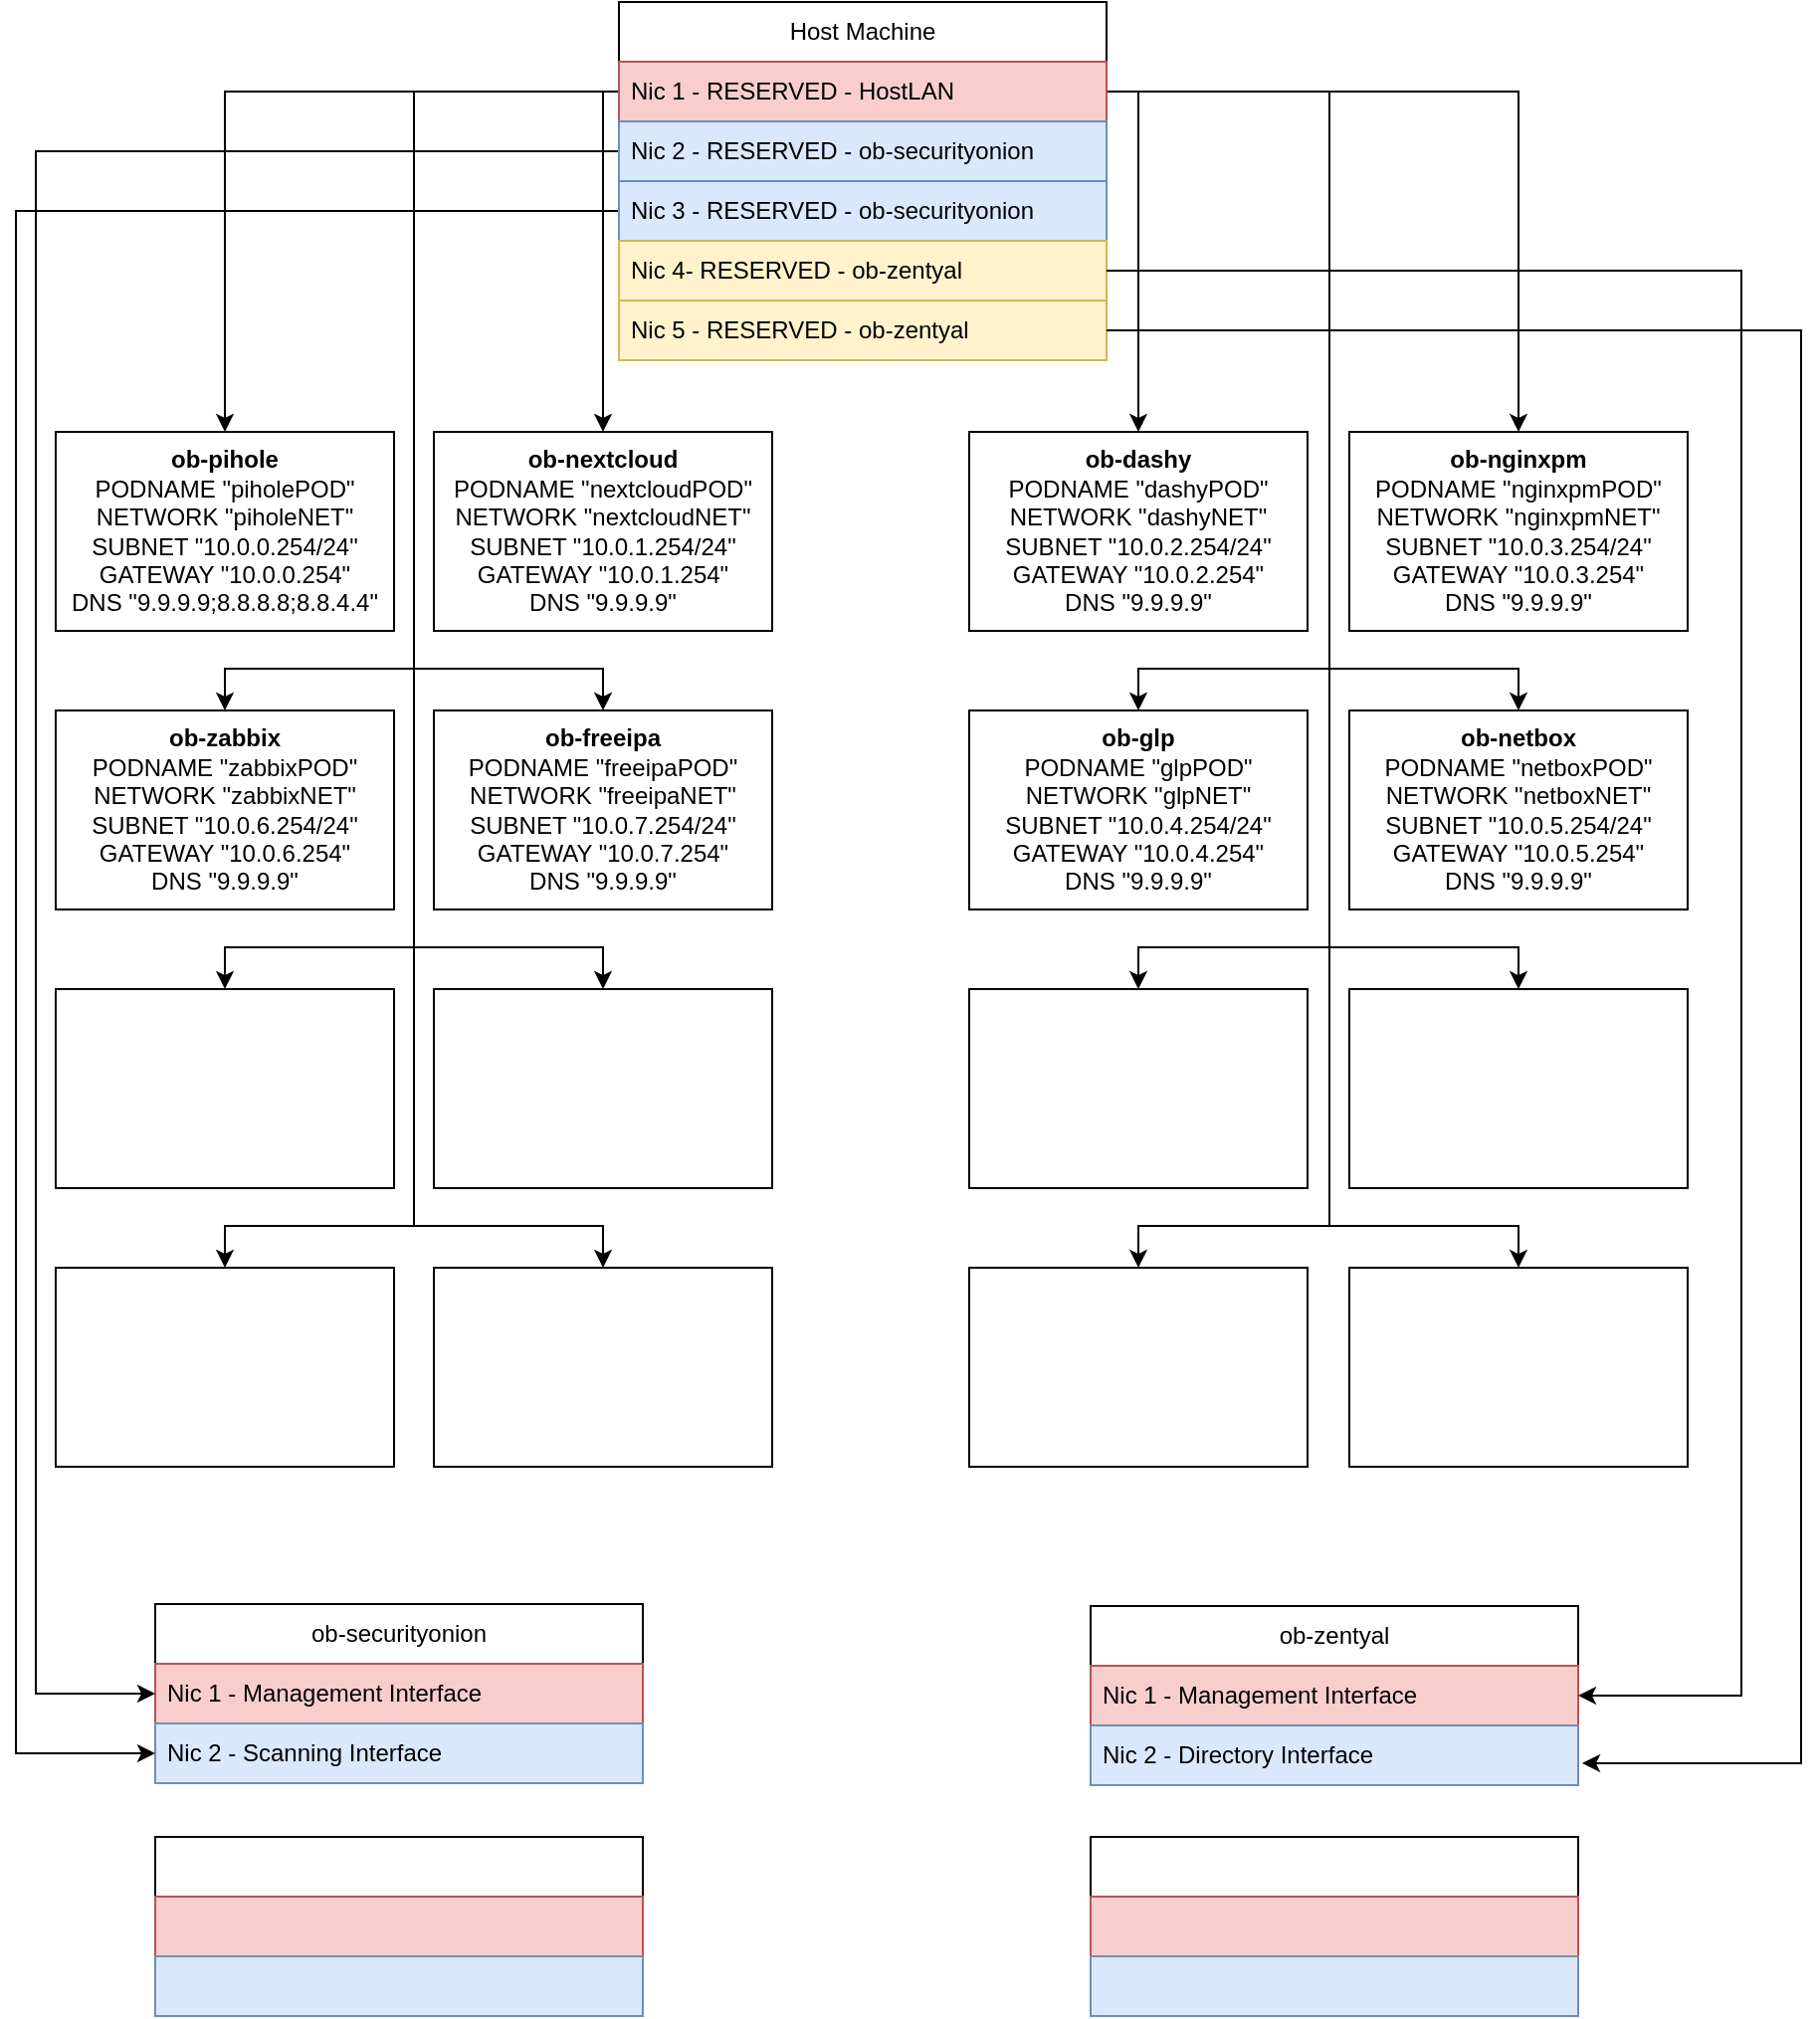 <mxfile version="20.8.16" type="device"><diagram name="Page-1" id="Jnxh2rl1_1ZgkvoqLWpw"><mxGraphModel dx="704" dy="448" grid="1" gridSize="10" guides="1" tooltips="1" connect="1" arrows="1" fold="1" page="1" pageScale="1" pageWidth="1000" pageHeight="1100" math="0" shadow="0"><root><mxCell id="0"/><mxCell id="1" parent="0"/><mxCell id="eLSuxzf2FG4Z0mpcraYO-6" value="&lt;b&gt;ob-pihole&lt;/b&gt;&lt;br&gt;PODNAME &quot;piholePOD&quot;&lt;br&gt;NETWORK &quot;piholeNET&quot;&lt;br&gt;SUBNET &quot;10.0.0.254/24&quot;&lt;br&gt;GATEWAY &quot;10.0.0.254&quot;&lt;br&gt;DNS &quot;9.9.9.9;8.8.8.8;8.8.4.4&quot;" style="rounded=0;whiteSpace=wrap;html=1;" vertex="1" parent="1"><mxGeometry x="93" y="221" width="170" height="100" as="geometry"/></mxCell><mxCell id="eLSuxzf2FG4Z0mpcraYO-7" style="edgeStyle=orthogonalEdgeStyle;rounded=0;orthogonalLoop=1;jettySize=auto;html=1;entryX=0.5;entryY=0;entryDx=0;entryDy=0;" edge="1" parent="1" source="eLSuxzf2FG4Z0mpcraYO-2" target="eLSuxzf2FG4Z0mpcraYO-6"><mxGeometry relative="1" as="geometry"><Array as="points"><mxPoint x="498" y="50"/><mxPoint x="178" y="50"/></Array></mxGeometry></mxCell><mxCell id="eLSuxzf2FG4Z0mpcraYO-8" value="&lt;b&gt;ob-nextcloud&lt;/b&gt;&lt;br&gt;PODNAME &quot;nextcloudPOD&quot;&lt;br&gt;NETWORK &quot;nextcloudNET&quot;&lt;br&gt;SUBNET &quot;10.0.1.254/24&quot;&lt;br&gt;GATEWAY &quot;10.0.1.254&quot;&lt;br&gt;DNS &quot;9.9.9.9&quot;" style="rounded=0;whiteSpace=wrap;html=1;" vertex="1" parent="1"><mxGeometry x="283" y="221" width="170" height="100" as="geometry"/></mxCell><mxCell id="eLSuxzf2FG4Z0mpcraYO-10" value="&lt;b&gt;ob-dashy&lt;/b&gt;&lt;br&gt;PODNAME &quot;dashyPOD&quot;&lt;br&gt;NETWORK &quot;dashyNET&quot;&lt;br&gt;SUBNET &quot;10.0.2.254/24&quot;&lt;br&gt;GATEWAY &quot;10.0.2.254&quot;&lt;br&gt;DNS &quot;9.9.9.9&quot;" style="rounded=0;whiteSpace=wrap;html=1;" vertex="1" parent="1"><mxGeometry x="552" y="221" width="170" height="100" as="geometry"/></mxCell><mxCell id="eLSuxzf2FG4Z0mpcraYO-12" value="&lt;b&gt;ob-nginxpm&lt;/b&gt;&lt;br&gt;PODNAME &quot;nginxpmPOD&quot;&lt;br&gt;NETWORK &quot;nginxpmNET&quot;&lt;br&gt;SUBNET &quot;10.0.3.254/24&quot;&lt;br&gt;GATEWAY &quot;10.0.3.254&quot;&lt;br&gt;DNS &quot;9.9.9.9&quot;" style="rounded=0;whiteSpace=wrap;html=1;" vertex="1" parent="1"><mxGeometry x="743" y="221" width="170" height="100" as="geometry"/></mxCell><mxCell id="eLSuxzf2FG4Z0mpcraYO-13" style="edgeStyle=orthogonalEdgeStyle;rounded=0;orthogonalLoop=1;jettySize=auto;html=1;entryX=0.5;entryY=0;entryDx=0;entryDy=0;" edge="1" parent="1" source="eLSuxzf2FG4Z0mpcraYO-2" target="eLSuxzf2FG4Z0mpcraYO-12"><mxGeometry relative="1" as="geometry"><Array as="points"><mxPoint x="498" y="50"/><mxPoint x="828" y="50"/></Array></mxGeometry></mxCell><mxCell id="eLSuxzf2FG4Z0mpcraYO-14" value="&lt;b&gt;ob-glp&lt;/b&gt;&lt;br&gt;PODNAME &quot;glpPOD&quot;&lt;br&gt;NETWORK &quot;glpNET&quot;&lt;br&gt;SUBNET &quot;10.0.4.254/24&quot;&lt;br&gt;GATEWAY &quot;10.0.4.254&quot;&lt;br&gt;DNS &quot;9.9.9.9&quot;" style="rounded=0;whiteSpace=wrap;html=1;" vertex="1" parent="1"><mxGeometry x="552" y="361" width="170" height="100" as="geometry"/></mxCell><mxCell id="eLSuxzf2FG4Z0mpcraYO-16" style="edgeStyle=orthogonalEdgeStyle;rounded=0;orthogonalLoop=1;jettySize=auto;html=1;entryX=0.5;entryY=0;entryDx=0;entryDy=0;" edge="1" parent="1" source="eLSuxzf2FG4Z0mpcraYO-2" target="eLSuxzf2FG4Z0mpcraYO-8"><mxGeometry relative="1" as="geometry"><Array as="points"><mxPoint x="368" y="50"/></Array></mxGeometry></mxCell><mxCell id="eLSuxzf2FG4Z0mpcraYO-20" style="edgeStyle=orthogonalEdgeStyle;rounded=0;orthogonalLoop=1;jettySize=auto;html=1;entryX=0.5;entryY=0;entryDx=0;entryDy=0;" edge="1" parent="1" source="eLSuxzf2FG4Z0mpcraYO-2" target="eLSuxzf2FG4Z0mpcraYO-14"><mxGeometry relative="1" as="geometry"><Array as="points"><mxPoint x="733" y="50"/><mxPoint x="733" y="340"/><mxPoint x="637" y="340"/></Array></mxGeometry></mxCell><mxCell id="eLSuxzf2FG4Z0mpcraYO-21" value="&lt;b&gt;ob-netbox&lt;/b&gt;&lt;br&gt;PODNAME &quot;netboxPOD&quot;&lt;br&gt;NETWORK &quot;netboxNET&quot;&lt;br&gt;SUBNET &quot;10.0.5.254/24&quot;&lt;br&gt;GATEWAY &quot;10.0.5.254&quot;&lt;br&gt;DNS &quot;9.9.9.9&quot;" style="rounded=0;whiteSpace=wrap;html=1;" vertex="1" parent="1"><mxGeometry x="743" y="361" width="170" height="100" as="geometry"/></mxCell><mxCell id="eLSuxzf2FG4Z0mpcraYO-22" style="edgeStyle=orthogonalEdgeStyle;rounded=0;orthogonalLoop=1;jettySize=auto;html=1;entryX=0.5;entryY=0;entryDx=0;entryDy=0;" edge="1" parent="1" source="eLSuxzf2FG4Z0mpcraYO-2" target="eLSuxzf2FG4Z0mpcraYO-21"><mxGeometry relative="1" as="geometry"><Array as="points"><mxPoint x="733" y="50"/><mxPoint x="733" y="340"/><mxPoint x="828" y="340"/></Array></mxGeometry></mxCell><mxCell id="eLSuxzf2FG4Z0mpcraYO-23" value="&lt;b&gt;ob-zabbix&lt;/b&gt;&lt;br&gt;PODNAME &quot;zabbixPOD&quot;&lt;br&gt;NETWORK &quot;zabbixNET&quot;&lt;br&gt;SUBNET &quot;10.0.6.254/24&quot;&lt;br&gt;GATEWAY &quot;10.0.6.254&quot;&lt;br&gt;DNS &quot;9.9.9.9&quot;" style="rounded=0;whiteSpace=wrap;html=1;" vertex="1" parent="1"><mxGeometry x="93" y="361" width="170" height="100" as="geometry"/></mxCell><mxCell id="eLSuxzf2FG4Z0mpcraYO-24" style="edgeStyle=orthogonalEdgeStyle;rounded=0;orthogonalLoop=1;jettySize=auto;html=1;entryX=0.5;entryY=0;entryDx=0;entryDy=0;" edge="1" parent="1" source="eLSuxzf2FG4Z0mpcraYO-2" target="eLSuxzf2FG4Z0mpcraYO-23"><mxGeometry relative="1" as="geometry"><Array as="points"><mxPoint x="273" y="50"/><mxPoint x="273" y="340"/><mxPoint x="178" y="340"/></Array></mxGeometry></mxCell><mxCell id="eLSuxzf2FG4Z0mpcraYO-25" value="&lt;b&gt;ob-freeipa&lt;/b&gt;&lt;br&gt;PODNAME &quot;freeipaPOD&quot;&lt;br&gt;NETWORK &quot;freeipaNET&quot;&lt;br&gt;SUBNET &quot;10.0.7.254/24&quot;&lt;br&gt;GATEWAY &quot;10.0.7.254&quot;&lt;br&gt;DNS &quot;9.9.9.9&quot;" style="rounded=0;whiteSpace=wrap;html=1;" vertex="1" parent="1"><mxGeometry x="283" y="361" width="170" height="100" as="geometry"/></mxCell><mxCell id="eLSuxzf2FG4Z0mpcraYO-26" style="edgeStyle=orthogonalEdgeStyle;rounded=0;orthogonalLoop=1;jettySize=auto;html=1;entryX=0.5;entryY=0;entryDx=0;entryDy=0;" edge="1" parent="1" source="eLSuxzf2FG4Z0mpcraYO-2" target="eLSuxzf2FG4Z0mpcraYO-25"><mxGeometry relative="1" as="geometry"><Array as="points"><mxPoint x="273" y="50"/><mxPoint x="273" y="340"/><mxPoint x="368" y="340"/></Array></mxGeometry></mxCell><mxCell id="eLSuxzf2FG4Z0mpcraYO-27" value="ob-securityonion" style="swimlane;fontStyle=0;childLayout=stackLayout;horizontal=1;startSize=30;horizontalStack=0;resizeParent=1;resizeParentMax=0;resizeLast=0;collapsible=1;marginBottom=0;whiteSpace=wrap;html=1;swimlaneFillColor=none;" vertex="1" parent="1"><mxGeometry x="143" y="810" width="245" height="90" as="geometry"><mxRectangle x="355" y="80" width="110" height="30" as="alternateBounds"/></mxGeometry></mxCell><mxCell id="eLSuxzf2FG4Z0mpcraYO-28" value="Nic 1 - Management Interface" style="text;strokeColor=#b85450;fillColor=#f8cecc;align=left;verticalAlign=middle;spacingLeft=4;spacingRight=4;overflow=hidden;points=[[0,0.5],[1,0.5]];portConstraint=eastwest;rotatable=0;whiteSpace=wrap;html=1;" vertex="1" parent="eLSuxzf2FG4Z0mpcraYO-27"><mxGeometry y="30" width="245" height="30" as="geometry"/></mxCell><mxCell id="eLSuxzf2FG4Z0mpcraYO-29" value="Nic 2 - Scanning Interface" style="text;strokeColor=#6c8ebf;fillColor=#dae8fc;align=left;verticalAlign=middle;spacingLeft=4;spacingRight=4;overflow=hidden;points=[[0,0.5],[1,0.5]];portConstraint=eastwest;rotatable=0;whiteSpace=wrap;html=1;" vertex="1" parent="eLSuxzf2FG4Z0mpcraYO-27"><mxGeometry y="60" width="245" height="30" as="geometry"/></mxCell><mxCell id="eLSuxzf2FG4Z0mpcraYO-31" value="" style="rounded=0;whiteSpace=wrap;html=1;" vertex="1" parent="1"><mxGeometry x="93" y="501" width="170" height="100" as="geometry"/></mxCell><mxCell id="eLSuxzf2FG4Z0mpcraYO-32" value="" style="rounded=0;whiteSpace=wrap;html=1;" vertex="1" parent="1"><mxGeometry x="283" y="501" width="170" height="100" as="geometry"/></mxCell><mxCell id="eLSuxzf2FG4Z0mpcraYO-33" value="" style="rounded=0;whiteSpace=wrap;html=1;" vertex="1" parent="1"><mxGeometry x="552" y="501" width="170" height="100" as="geometry"/></mxCell><mxCell id="eLSuxzf2FG4Z0mpcraYO-34" value="" style="rounded=0;whiteSpace=wrap;html=1;" vertex="1" parent="1"><mxGeometry x="743" y="501" width="170" height="100" as="geometry"/></mxCell><mxCell id="eLSuxzf2FG4Z0mpcraYO-35" value="" style="rounded=0;whiteSpace=wrap;html=1;" vertex="1" parent="1"><mxGeometry x="552" y="641" width="170" height="100" as="geometry"/></mxCell><mxCell id="eLSuxzf2FG4Z0mpcraYO-36" value="" style="rounded=0;whiteSpace=wrap;html=1;" vertex="1" parent="1"><mxGeometry x="743" y="641" width="170" height="100" as="geometry"/></mxCell><mxCell id="eLSuxzf2FG4Z0mpcraYO-37" value="" style="rounded=0;whiteSpace=wrap;html=1;" vertex="1" parent="1"><mxGeometry x="93" y="641" width="170" height="100" as="geometry"/></mxCell><mxCell id="eLSuxzf2FG4Z0mpcraYO-38" value="" style="rounded=0;whiteSpace=wrap;html=1;" vertex="1" parent="1"><mxGeometry x="283" y="641" width="170" height="100" as="geometry"/></mxCell><mxCell id="eLSuxzf2FG4Z0mpcraYO-39" style="edgeStyle=orthogonalEdgeStyle;rounded=0;orthogonalLoop=1;jettySize=auto;html=1;entryX=0.5;entryY=0;entryDx=0;entryDy=0;" edge="1" parent="1" source="eLSuxzf2FG4Z0mpcraYO-2" target="eLSuxzf2FG4Z0mpcraYO-31"><mxGeometry relative="1" as="geometry"><Array as="points"><mxPoint x="273" y="50"/><mxPoint x="273" y="480"/><mxPoint x="178" y="480"/></Array></mxGeometry></mxCell><mxCell id="eLSuxzf2FG4Z0mpcraYO-40" style="edgeStyle=orthogonalEdgeStyle;rounded=0;orthogonalLoop=1;jettySize=auto;html=1;entryX=0.5;entryY=0;entryDx=0;entryDy=0;" edge="1" parent="1" source="eLSuxzf2FG4Z0mpcraYO-2" target="eLSuxzf2FG4Z0mpcraYO-32"><mxGeometry relative="1" as="geometry"><Array as="points"><mxPoint x="273" y="50"/><mxPoint x="273" y="480"/><mxPoint x="368" y="480"/></Array></mxGeometry></mxCell><mxCell id="eLSuxzf2FG4Z0mpcraYO-41" style="edgeStyle=orthogonalEdgeStyle;rounded=0;orthogonalLoop=1;jettySize=auto;html=1;entryX=0.5;entryY=0;entryDx=0;entryDy=0;" edge="1" parent="1" source="eLSuxzf2FG4Z0mpcraYO-2" target="eLSuxzf2FG4Z0mpcraYO-37"><mxGeometry relative="1" as="geometry"><Array as="points"><mxPoint x="273" y="50"/><mxPoint x="273" y="620"/><mxPoint x="178" y="620"/></Array></mxGeometry></mxCell><mxCell id="eLSuxzf2FG4Z0mpcraYO-42" style="edgeStyle=orthogonalEdgeStyle;rounded=0;orthogonalLoop=1;jettySize=auto;html=1;entryX=0.5;entryY=0;entryDx=0;entryDy=0;" edge="1" parent="1" source="eLSuxzf2FG4Z0mpcraYO-2" target="eLSuxzf2FG4Z0mpcraYO-38"><mxGeometry relative="1" as="geometry"><Array as="points"><mxPoint x="273" y="50"/><mxPoint x="273" y="620"/><mxPoint x="368" y="620"/></Array></mxGeometry></mxCell><mxCell id="eLSuxzf2FG4Z0mpcraYO-43" style="edgeStyle=orthogonalEdgeStyle;rounded=0;orthogonalLoop=1;jettySize=auto;html=1;entryX=0.5;entryY=0;entryDx=0;entryDy=0;" edge="1" parent="1" source="eLSuxzf2FG4Z0mpcraYO-2" target="eLSuxzf2FG4Z0mpcraYO-10"><mxGeometry relative="1" as="geometry"><Array as="points"><mxPoint x="637" y="50"/></Array></mxGeometry></mxCell><mxCell id="eLSuxzf2FG4Z0mpcraYO-44" style="edgeStyle=orthogonalEdgeStyle;rounded=0;orthogonalLoop=1;jettySize=auto;html=1;entryX=0.5;entryY=0;entryDx=0;entryDy=0;" edge="1" parent="1" source="eLSuxzf2FG4Z0mpcraYO-2" target="eLSuxzf2FG4Z0mpcraYO-33"><mxGeometry relative="1" as="geometry"><Array as="points"><mxPoint x="733" y="50"/><mxPoint x="733" y="480"/><mxPoint x="637" y="480"/></Array></mxGeometry></mxCell><mxCell id="eLSuxzf2FG4Z0mpcraYO-45" style="edgeStyle=orthogonalEdgeStyle;rounded=0;orthogonalLoop=1;jettySize=auto;html=1;entryX=0.5;entryY=0;entryDx=0;entryDy=0;" edge="1" parent="1" source="eLSuxzf2FG4Z0mpcraYO-2" target="eLSuxzf2FG4Z0mpcraYO-34"><mxGeometry relative="1" as="geometry"><Array as="points"><mxPoint x="733" y="50"/><mxPoint x="733" y="480"/><mxPoint x="828" y="480"/></Array></mxGeometry></mxCell><mxCell id="eLSuxzf2FG4Z0mpcraYO-46" style="edgeStyle=orthogonalEdgeStyle;rounded=0;orthogonalLoop=1;jettySize=auto;html=1;entryX=0.5;entryY=0;entryDx=0;entryDy=0;" edge="1" parent="1" source="eLSuxzf2FG4Z0mpcraYO-2" target="eLSuxzf2FG4Z0mpcraYO-35"><mxGeometry relative="1" as="geometry"><Array as="points"><mxPoint x="733" y="50"/><mxPoint x="733" y="620"/><mxPoint x="637" y="620"/></Array></mxGeometry></mxCell><mxCell id="eLSuxzf2FG4Z0mpcraYO-47" style="edgeStyle=orthogonalEdgeStyle;rounded=0;orthogonalLoop=1;jettySize=auto;html=1;entryX=0.5;entryY=0;entryDx=0;entryDy=0;" edge="1" parent="1" source="eLSuxzf2FG4Z0mpcraYO-2" target="eLSuxzf2FG4Z0mpcraYO-36"><mxGeometry relative="1" as="geometry"><Array as="points"><mxPoint x="733" y="50"/><mxPoint x="733" y="620"/><mxPoint x="828" y="620"/></Array></mxGeometry></mxCell><mxCell id="eLSuxzf2FG4Z0mpcraYO-50" style="edgeStyle=orthogonalEdgeStyle;rounded=0;orthogonalLoop=1;jettySize=auto;html=1;entryX=0;entryY=0.5;entryDx=0;entryDy=0;" edge="1" parent="1" target="eLSuxzf2FG4Z0mpcraYO-28"><mxGeometry relative="1" as="geometry"><mxPoint x="410" y="50" as="sourcePoint"/><Array as="points"><mxPoint x="499" y="50"/><mxPoint x="499" y="80"/><mxPoint x="83" y="80"/><mxPoint x="83" y="855"/></Array></mxGeometry></mxCell><mxCell id="eLSuxzf2FG4Z0mpcraYO-51" style="edgeStyle=orthogonalEdgeStyle;rounded=0;orthogonalLoop=1;jettySize=auto;html=1;entryX=0;entryY=0.5;entryDx=0;entryDy=0;" edge="1" parent="1" source="eLSuxzf2FG4Z0mpcraYO-4" target="eLSuxzf2FG4Z0mpcraYO-29"><mxGeometry relative="1" as="geometry"><Array as="points"><mxPoint x="73" y="110"/><mxPoint x="73" y="885"/><mxPoint x="143" y="885"/></Array></mxGeometry></mxCell><mxCell id="eLSuxzf2FG4Z0mpcraYO-52" value="ob-zentyal" style="swimlane;fontStyle=0;childLayout=stackLayout;horizontal=1;startSize=30;horizontalStack=0;resizeParent=1;resizeParentMax=0;resizeLast=0;collapsible=1;marginBottom=0;whiteSpace=wrap;html=1;swimlaneFillColor=none;" vertex="1" parent="1"><mxGeometry x="613" y="811" width="245" height="90" as="geometry"><mxRectangle x="355" y="80" width="110" height="30" as="alternateBounds"/></mxGeometry></mxCell><mxCell id="eLSuxzf2FG4Z0mpcraYO-53" value="Nic 1 - Management Interface" style="text;strokeColor=#b85450;fillColor=#f8cecc;align=left;verticalAlign=middle;spacingLeft=4;spacingRight=4;overflow=hidden;points=[[0,0.5],[1,0.5]];portConstraint=eastwest;rotatable=0;whiteSpace=wrap;html=1;" vertex="1" parent="eLSuxzf2FG4Z0mpcraYO-52"><mxGeometry y="30" width="245" height="30" as="geometry"/></mxCell><mxCell id="eLSuxzf2FG4Z0mpcraYO-54" value="Nic 2 - Directory Interface" style="text;strokeColor=#6c8ebf;fillColor=#dae8fc;align=left;verticalAlign=middle;spacingLeft=4;spacingRight=4;overflow=hidden;points=[[0,0.5],[1,0.5]];portConstraint=eastwest;rotatable=0;whiteSpace=wrap;html=1;" vertex="1" parent="eLSuxzf2FG4Z0mpcraYO-52"><mxGeometry y="60" width="245" height="30" as="geometry"/></mxCell><mxCell id="eLSuxzf2FG4Z0mpcraYO-57" value="" style="swimlane;fontStyle=0;childLayout=stackLayout;horizontal=1;startSize=30;horizontalStack=0;resizeParent=1;resizeParentMax=0;resizeLast=0;collapsible=1;marginBottom=0;whiteSpace=wrap;html=1;swimlaneFillColor=none;" vertex="1" parent="1"><mxGeometry x="143" y="927" width="245" height="90" as="geometry"><mxRectangle x="355" y="80" width="110" height="30" as="alternateBounds"/></mxGeometry></mxCell><mxCell id="eLSuxzf2FG4Z0mpcraYO-58" value="" style="text;strokeColor=#b85450;fillColor=#f8cecc;align=left;verticalAlign=middle;spacingLeft=4;spacingRight=4;overflow=hidden;points=[[0,0.5],[1,0.5]];portConstraint=eastwest;rotatable=0;whiteSpace=wrap;html=1;" vertex="1" parent="eLSuxzf2FG4Z0mpcraYO-57"><mxGeometry y="30" width="245" height="30" as="geometry"/></mxCell><mxCell id="eLSuxzf2FG4Z0mpcraYO-59" value="" style="text;strokeColor=#6c8ebf;fillColor=#dae8fc;align=left;verticalAlign=middle;spacingLeft=4;spacingRight=4;overflow=hidden;points=[[0,0.5],[1,0.5]];portConstraint=eastwest;rotatable=0;whiteSpace=wrap;html=1;" vertex="1" parent="eLSuxzf2FG4Z0mpcraYO-57"><mxGeometry y="60" width="245" height="30" as="geometry"/></mxCell><mxCell id="eLSuxzf2FG4Z0mpcraYO-60" value="" style="swimlane;fontStyle=0;childLayout=stackLayout;horizontal=1;startSize=30;horizontalStack=0;resizeParent=1;resizeParentMax=0;resizeLast=0;collapsible=1;marginBottom=0;whiteSpace=wrap;html=1;swimlaneFillColor=none;" vertex="1" parent="1"><mxGeometry x="613" y="927" width="245" height="90" as="geometry"><mxRectangle x="355" y="80" width="110" height="30" as="alternateBounds"/></mxGeometry></mxCell><mxCell id="eLSuxzf2FG4Z0mpcraYO-61" value="" style="text;strokeColor=#b85450;fillColor=#f8cecc;align=left;verticalAlign=middle;spacingLeft=4;spacingRight=4;overflow=hidden;points=[[0,0.5],[1,0.5]];portConstraint=eastwest;rotatable=0;whiteSpace=wrap;html=1;" vertex="1" parent="eLSuxzf2FG4Z0mpcraYO-60"><mxGeometry y="30" width="245" height="30" as="geometry"/></mxCell><mxCell id="eLSuxzf2FG4Z0mpcraYO-62" value="" style="text;strokeColor=#6c8ebf;fillColor=#dae8fc;align=left;verticalAlign=middle;spacingLeft=4;spacingRight=4;overflow=hidden;points=[[0,0.5],[1,0.5]];portConstraint=eastwest;rotatable=0;whiteSpace=wrap;html=1;" vertex="1" parent="eLSuxzf2FG4Z0mpcraYO-60"><mxGeometry y="60" width="245" height="30" as="geometry"/></mxCell><mxCell id="eLSuxzf2FG4Z0mpcraYO-1" value="Host Machine" style="swimlane;fontStyle=0;childLayout=stackLayout;horizontal=1;startSize=30;horizontalStack=0;resizeParent=1;resizeParentMax=0;resizeLast=0;collapsible=1;marginBottom=0;whiteSpace=wrap;html=1;swimlaneFillColor=none;" vertex="1" parent="1"><mxGeometry x="376" y="5" width="245" height="180" as="geometry"><mxRectangle x="303" y="50" width="110" height="30" as="alternateBounds"/></mxGeometry></mxCell><mxCell id="eLSuxzf2FG4Z0mpcraYO-2" value="Nic 1 - RESERVED - HostLAN" style="text;strokeColor=#b85450;fillColor=#f8cecc;align=left;verticalAlign=middle;spacingLeft=4;spacingRight=4;overflow=hidden;points=[[0,0.5],[1,0.5]];portConstraint=eastwest;rotatable=0;whiteSpace=wrap;html=1;" vertex="1" parent="eLSuxzf2FG4Z0mpcraYO-1"><mxGeometry y="30" width="245" height="30" as="geometry"/></mxCell><mxCell id="eLSuxzf2FG4Z0mpcraYO-3" value="Nic 2 - RESERVED - ob-securityonion" style="text;strokeColor=#6c8ebf;fillColor=#dae8fc;align=left;verticalAlign=middle;spacingLeft=4;spacingRight=4;overflow=hidden;points=[[0,0.5],[1,0.5]];portConstraint=eastwest;rotatable=0;whiteSpace=wrap;html=1;" vertex="1" parent="eLSuxzf2FG4Z0mpcraYO-1"><mxGeometry y="60" width="245" height="30" as="geometry"/></mxCell><mxCell id="eLSuxzf2FG4Z0mpcraYO-4" value="Nic 3 - RESERVED - ob-securityonion" style="text;strokeColor=#6c8ebf;fillColor=#dae8fc;align=left;verticalAlign=middle;spacingLeft=4;spacingRight=4;overflow=hidden;points=[[0,0.5],[1,0.5]];portConstraint=eastwest;rotatable=0;whiteSpace=wrap;html=1;" vertex="1" parent="eLSuxzf2FG4Z0mpcraYO-1"><mxGeometry y="90" width="245" height="30" as="geometry"/></mxCell><mxCell id="eLSuxzf2FG4Z0mpcraYO-55" value="Nic 4- RESERVED - ob-zentyal" style="text;strokeColor=#d6b656;fillColor=#fff2cc;align=left;verticalAlign=middle;spacingLeft=4;spacingRight=4;overflow=hidden;points=[[0,0.5],[1,0.5]];portConstraint=eastwest;rotatable=0;whiteSpace=wrap;html=1;" vertex="1" parent="eLSuxzf2FG4Z0mpcraYO-1"><mxGeometry y="120" width="245" height="30" as="geometry"/></mxCell><mxCell id="eLSuxzf2FG4Z0mpcraYO-56" value="Nic 5 - RESERVED - ob-zentyal" style="text;strokeColor=#d6b656;fillColor=#fff2cc;align=left;verticalAlign=middle;spacingLeft=4;spacingRight=4;overflow=hidden;points=[[0,0.5],[1,0.5]];portConstraint=eastwest;rotatable=0;whiteSpace=wrap;html=1;" vertex="1" parent="eLSuxzf2FG4Z0mpcraYO-1"><mxGeometry y="150" width="245" height="30" as="geometry"/></mxCell><mxCell id="eLSuxzf2FG4Z0mpcraYO-63" style="edgeStyle=orthogonalEdgeStyle;rounded=0;orthogonalLoop=1;jettySize=auto;html=1;entryX=1;entryY=0.5;entryDx=0;entryDy=0;" edge="1" parent="1" source="eLSuxzf2FG4Z0mpcraYO-55" target="eLSuxzf2FG4Z0mpcraYO-52"><mxGeometry relative="1" as="geometry"><Array as="points"><mxPoint x="940" y="140"/><mxPoint x="940" y="856"/></Array></mxGeometry></mxCell><mxCell id="eLSuxzf2FG4Z0mpcraYO-64" style="edgeStyle=orthogonalEdgeStyle;rounded=0;orthogonalLoop=1;jettySize=auto;html=1;" edge="1" parent="1" source="eLSuxzf2FG4Z0mpcraYO-56"><mxGeometry relative="1" as="geometry"><mxPoint x="860" y="890" as="targetPoint"/><Array as="points"><mxPoint x="970" y="170"/><mxPoint x="970" y="890"/><mxPoint x="880" y="890"/></Array></mxGeometry></mxCell></root></mxGraphModel></diagram></mxfile>